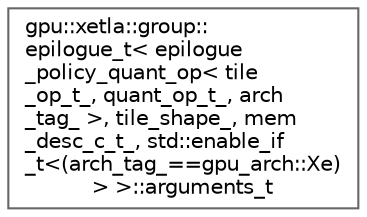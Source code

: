 digraph "Graphical Class Hierarchy"
{
 // LATEX_PDF_SIZE
  bgcolor="transparent";
  edge [fontname=Helvetica,fontsize=10,labelfontname=Helvetica,labelfontsize=10];
  node [fontname=Helvetica,fontsize=10,shape=box,height=0.2,width=0.4];
  rankdir="LR";
  Node0 [id="Node000000",label="gpu::xetla::group::\lepilogue_t\< epilogue\l_policy_quant_op\< tile\l_op_t_, quant_op_t_, arch\l_tag_ \>, tile_shape_, mem\l_desc_c_t_, std::enable_if\l_t\<(arch_tag_==gpu_arch::Xe)\l\> \>::arguments_t",height=0.2,width=0.4,color="grey40", fillcolor="white", style="filled",URL="$structgpu_1_1xetla_1_1group_1_1epilogue__t_3_01epilogue__policy__quant__op_3_01tile__op__t___00_8eb7326f9d8da73bac3d150095054c82.html",tooltip="Epilogue arguments."];
}
